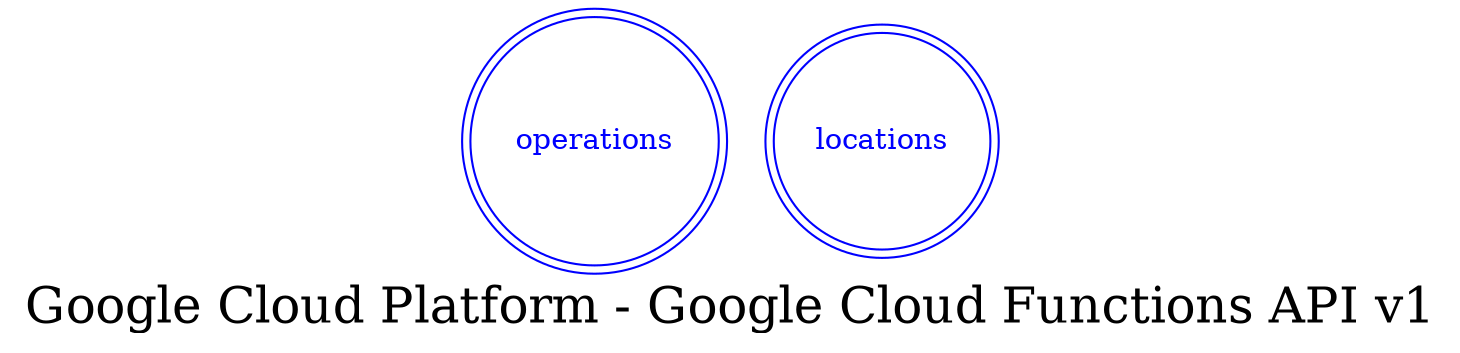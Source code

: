 digraph LexiconGraph {
graph[label="Google Cloud Platform - Google Cloud Functions API v1", fontsize=24]
splines=true
"operations" [color=blue, fontcolor=blue, shape=doublecircle]
"locations" [color=blue, fontcolor=blue, shape=doublecircle]
}
